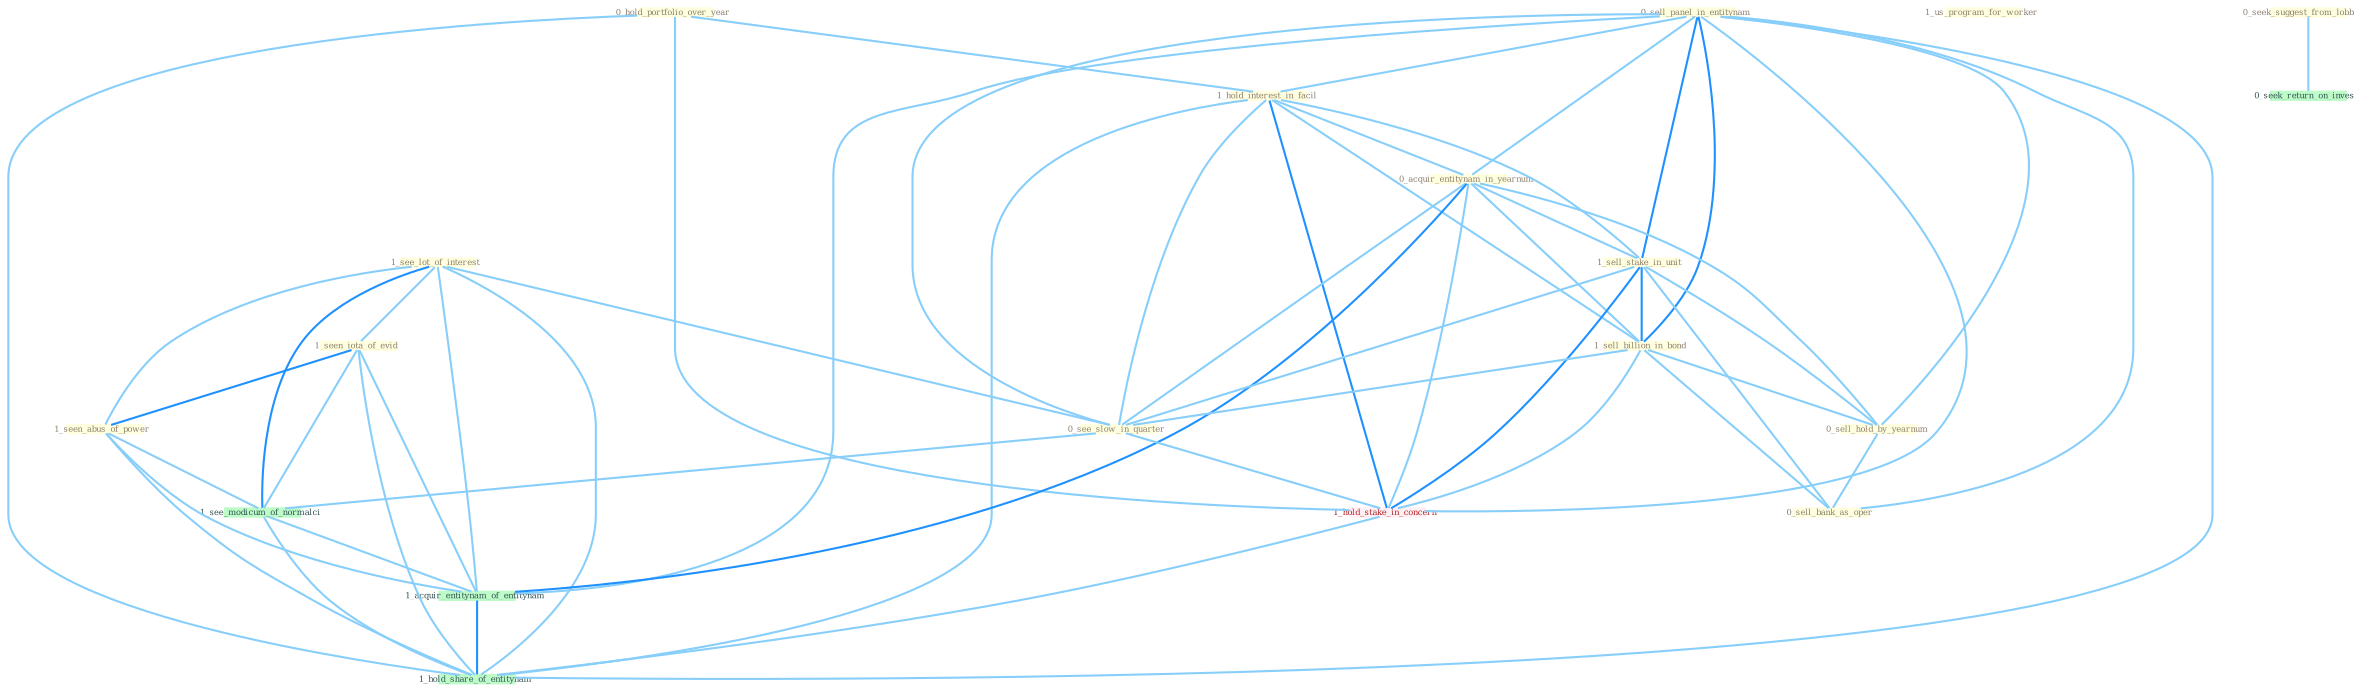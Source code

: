 Graph G{ 
    node
    [shape=polygon,style=filled,width=.5,height=.06,color="#BDFCC9",fixedsize=true,fontsize=4,
    fontcolor="#2f4f4f"];
    {node
    [color="#ffffe0", fontcolor="#8b7d6b"] "1_see_lot_of_interest " "1_us_program_for_worker " "0_sell_panel_in_entitynam " "0_hold_portfolio_over_year " "0_seek_suggest_from_lobbyist " "1_hold_interest_in_facil " "0_acquir_entitynam_in_yearnum " "1_sell_stake_in_unit " "1_sell_billion_in_bond " "1_seen_iota_of_evid " "0_see_slow_in_quarter " "0_sell_hold_by_yearnum " "1_seen_abus_of_power " "0_sell_bank_as_oper "}
{node [color="#fff0f5", fontcolor="#b22222"] "1_hold_stake_in_concern "}
edge [color="#B0E2FF"];

	"1_see_lot_of_interest " -- "1_seen_iota_of_evid " [w="1", color="#87cefa" ];
	"1_see_lot_of_interest " -- "0_see_slow_in_quarter " [w="1", color="#87cefa" ];
	"1_see_lot_of_interest " -- "1_seen_abus_of_power " [w="1", color="#87cefa" ];
	"1_see_lot_of_interest " -- "1_see_modicum_of_normalci " [w="2", color="#1e90ff" , len=0.8];
	"1_see_lot_of_interest " -- "1_acquir_entitynam_of_entitynam " [w="1", color="#87cefa" ];
	"1_see_lot_of_interest " -- "1_hold_share_of_entitynam " [w="1", color="#87cefa" ];
	"0_sell_panel_in_entitynam " -- "1_hold_interest_in_facil " [w="1", color="#87cefa" ];
	"0_sell_panel_in_entitynam " -- "0_acquir_entitynam_in_yearnum " [w="1", color="#87cefa" ];
	"0_sell_panel_in_entitynam " -- "1_sell_stake_in_unit " [w="2", color="#1e90ff" , len=0.8];
	"0_sell_panel_in_entitynam " -- "1_sell_billion_in_bond " [w="2", color="#1e90ff" , len=0.8];
	"0_sell_panel_in_entitynam " -- "0_see_slow_in_quarter " [w="1", color="#87cefa" ];
	"0_sell_panel_in_entitynam " -- "0_sell_hold_by_yearnum " [w="1", color="#87cefa" ];
	"0_sell_panel_in_entitynam " -- "0_sell_bank_as_oper " [w="1", color="#87cefa" ];
	"0_sell_panel_in_entitynam " -- "1_hold_stake_in_concern " [w="1", color="#87cefa" ];
	"0_sell_panel_in_entitynam " -- "1_acquir_entitynam_of_entitynam " [w="1", color="#87cefa" ];
	"0_sell_panel_in_entitynam " -- "1_hold_share_of_entitynam " [w="1", color="#87cefa" ];
	"0_hold_portfolio_over_year " -- "1_hold_interest_in_facil " [w="1", color="#87cefa" ];
	"0_hold_portfolio_over_year " -- "1_hold_stake_in_concern " [w="1", color="#87cefa" ];
	"0_hold_portfolio_over_year " -- "1_hold_share_of_entitynam " [w="1", color="#87cefa" ];
	"0_seek_suggest_from_lobbyist " -- "0_seek_return_on_invest " [w="1", color="#87cefa" ];
	"1_hold_interest_in_facil " -- "0_acquir_entitynam_in_yearnum " [w="1", color="#87cefa" ];
	"1_hold_interest_in_facil " -- "1_sell_stake_in_unit " [w="1", color="#87cefa" ];
	"1_hold_interest_in_facil " -- "1_sell_billion_in_bond " [w="1", color="#87cefa" ];
	"1_hold_interest_in_facil " -- "0_see_slow_in_quarter " [w="1", color="#87cefa" ];
	"1_hold_interest_in_facil " -- "1_hold_stake_in_concern " [w="2", color="#1e90ff" , len=0.8];
	"1_hold_interest_in_facil " -- "1_hold_share_of_entitynam " [w="1", color="#87cefa" ];
	"0_acquir_entitynam_in_yearnum " -- "1_sell_stake_in_unit " [w="1", color="#87cefa" ];
	"0_acquir_entitynam_in_yearnum " -- "1_sell_billion_in_bond " [w="1", color="#87cefa" ];
	"0_acquir_entitynam_in_yearnum " -- "0_see_slow_in_quarter " [w="1", color="#87cefa" ];
	"0_acquir_entitynam_in_yearnum " -- "0_sell_hold_by_yearnum " [w="1", color="#87cefa" ];
	"0_acquir_entitynam_in_yearnum " -- "1_hold_stake_in_concern " [w="1", color="#87cefa" ];
	"0_acquir_entitynam_in_yearnum " -- "1_acquir_entitynam_of_entitynam " [w="2", color="#1e90ff" , len=0.8];
	"1_sell_stake_in_unit " -- "1_sell_billion_in_bond " [w="2", color="#1e90ff" , len=0.8];
	"1_sell_stake_in_unit " -- "0_see_slow_in_quarter " [w="1", color="#87cefa" ];
	"1_sell_stake_in_unit " -- "0_sell_hold_by_yearnum " [w="1", color="#87cefa" ];
	"1_sell_stake_in_unit " -- "0_sell_bank_as_oper " [w="1", color="#87cefa" ];
	"1_sell_stake_in_unit " -- "1_hold_stake_in_concern " [w="2", color="#1e90ff" , len=0.8];
	"1_sell_billion_in_bond " -- "0_see_slow_in_quarter " [w="1", color="#87cefa" ];
	"1_sell_billion_in_bond " -- "0_sell_hold_by_yearnum " [w="1", color="#87cefa" ];
	"1_sell_billion_in_bond " -- "0_sell_bank_as_oper " [w="1", color="#87cefa" ];
	"1_sell_billion_in_bond " -- "1_hold_stake_in_concern " [w="1", color="#87cefa" ];
	"1_seen_iota_of_evid " -- "1_seen_abus_of_power " [w="2", color="#1e90ff" , len=0.8];
	"1_seen_iota_of_evid " -- "1_see_modicum_of_normalci " [w="1", color="#87cefa" ];
	"1_seen_iota_of_evid " -- "1_acquir_entitynam_of_entitynam " [w="1", color="#87cefa" ];
	"1_seen_iota_of_evid " -- "1_hold_share_of_entitynam " [w="1", color="#87cefa" ];
	"0_see_slow_in_quarter " -- "1_hold_stake_in_concern " [w="1", color="#87cefa" ];
	"0_see_slow_in_quarter " -- "1_see_modicum_of_normalci " [w="1", color="#87cefa" ];
	"0_sell_hold_by_yearnum " -- "0_sell_bank_as_oper " [w="1", color="#87cefa" ];
	"1_seen_abus_of_power " -- "1_see_modicum_of_normalci " [w="1", color="#87cefa" ];
	"1_seen_abus_of_power " -- "1_acquir_entitynam_of_entitynam " [w="1", color="#87cefa" ];
	"1_seen_abus_of_power " -- "1_hold_share_of_entitynam " [w="1", color="#87cefa" ];
	"1_hold_stake_in_concern " -- "1_hold_share_of_entitynam " [w="1", color="#87cefa" ];
	"1_see_modicum_of_normalci " -- "1_acquir_entitynam_of_entitynam " [w="1", color="#87cefa" ];
	"1_see_modicum_of_normalci " -- "1_hold_share_of_entitynam " [w="1", color="#87cefa" ];
	"1_acquir_entitynam_of_entitynam " -- "1_hold_share_of_entitynam " [w="2", color="#1e90ff" , len=0.8];
}
